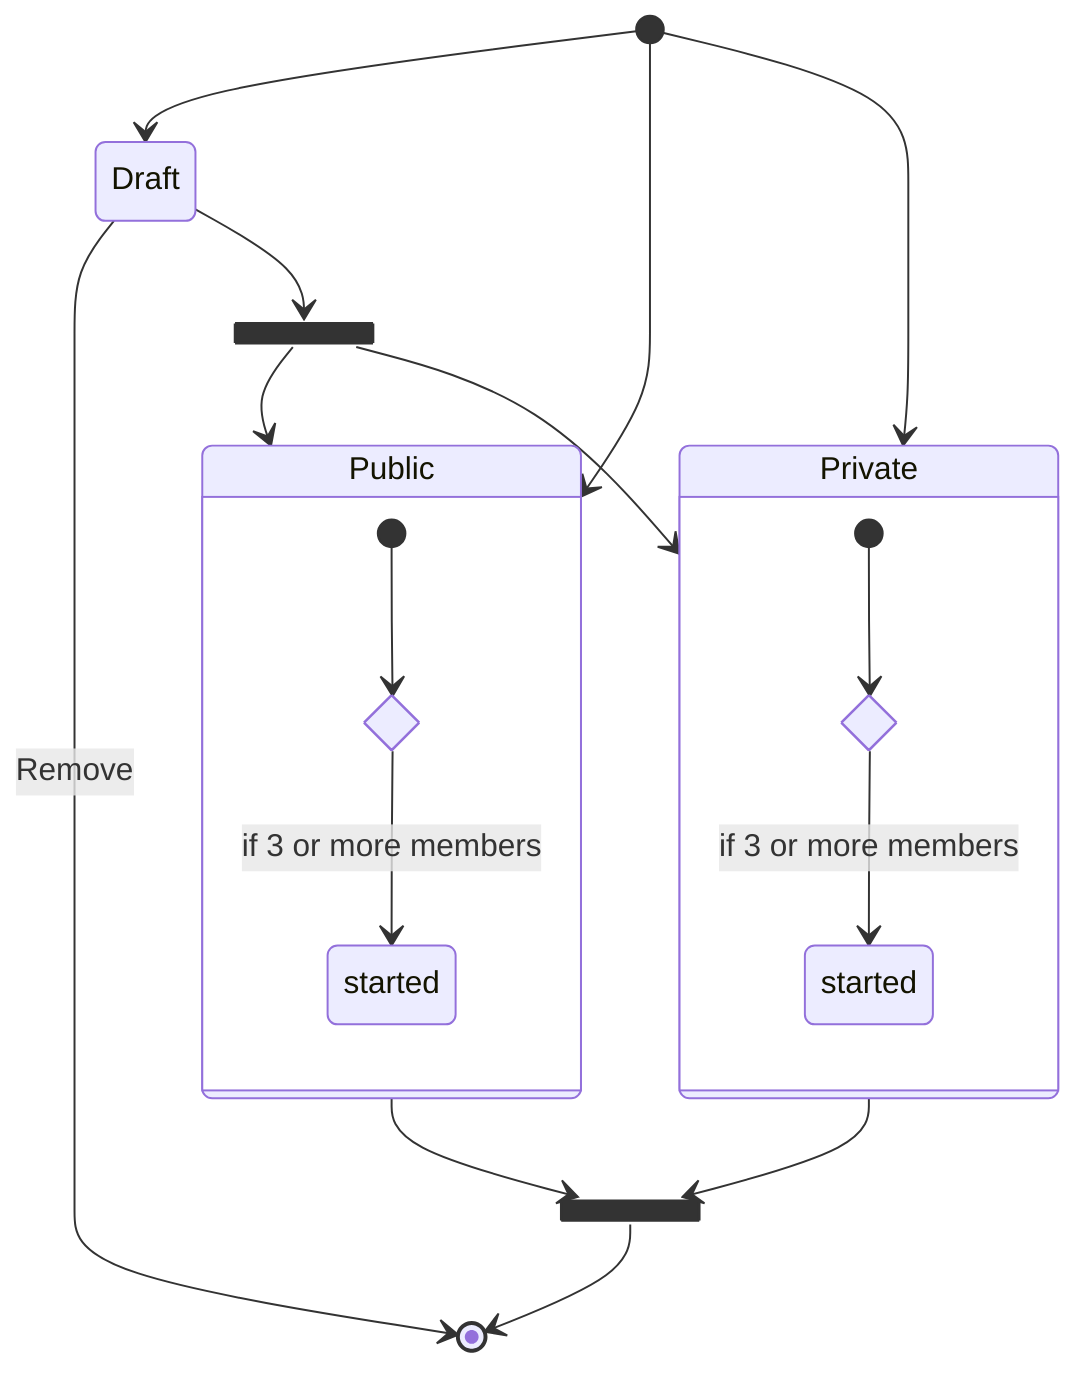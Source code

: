 stateDiagram-v2
    draft: Draft

    state Public {
        state start_condition_public <<choice>>
        state "started" as started_public

        [*] --> start_condition_public
        start_condition_public --> started_public: if 3 or more members
    }

    state Private {
        state start_condition_private <<choice>>
        state "started" as started_private
        [*] --> start_condition_private
        start_condition_private --> started_private: if 3 or more members
    }

    [*] --> draft
    [*] --> Public
    [*] --> Private
    draft --> [*]: Remove

    state publish_campaign <<fork>>
    draft --> publish_campaign
    publish_campaign --> Public
    publish_campaign --> Private

    state completed <<join>>
    Public --> completed
    Private --> completed
    completed --> [*]